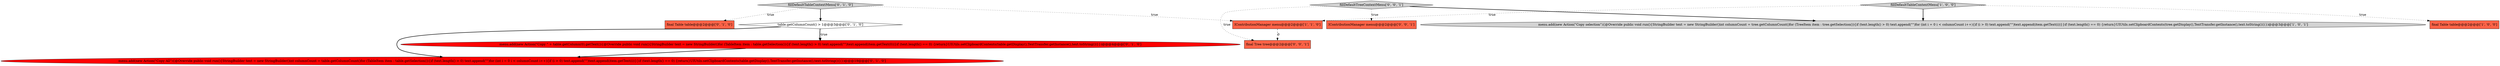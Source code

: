 digraph {
5 [style = filled, label = "menu.add(new Action(\"Copy All\"){@Override public void run(){StringBuilder text = new StringBuilder()int columnCount = table.getColumnCount()for (TableItem item : table.getSelection()){if (text.length() > 0) text.append(\"\")for (int i = 0 i < columnCount i++){if (i > 0) text.append(\"\")text.append(item.getText(i))}}if (text.length() == 0) {return}UIUtils.setClipboardContents(table.getDisplay(),TextTransfer.getInstance(),text.toString())}})@@@19@@@['0', '1', '0']", fillcolor = red, shape = ellipse image = "AAA1AAABBB2BBB"];
11 [style = filled, label = "final Tree tree@@@2@@@['0', '0', '1']", fillcolor = tomato, shape = box image = "AAA0AAABBB3BBB"];
0 [style = filled, label = "final Table table@@@2@@@['1', '0', '0']", fillcolor = tomato, shape = box image = "AAA0AAABBB1BBB"];
3 [style = filled, label = "IContributionManager menu@@@2@@@['1', '1', '0']", fillcolor = tomato, shape = box image = "AAA0AAABBB1BBB"];
9 [style = filled, label = "fillDefaultTreeContextMenu['0', '0', '1']", fillcolor = lightgray, shape = diamond image = "AAA0AAABBB3BBB"];
6 [style = filled, label = "fillDefaultTableContextMenu['0', '1', '0']", fillcolor = lightgray, shape = diamond image = "AAA0AAABBB2BBB"];
2 [style = filled, label = "fillDefaultTableContextMenu['1', '0', '0']", fillcolor = lightgray, shape = diamond image = "AAA0AAABBB1BBB"];
7 [style = filled, label = "menu.add(new Action(\"Copy \" + table.getColumn(0).getText()){@Override public void run(){StringBuilder text = new StringBuilder()for (TableItem item : table.getSelection()){if (text.length() > 0) text.append(\"\")text.append(item.getText(0))}if (text.length() == 0) {return}UIUtils.setClipboardContents(table.getDisplay(),TextTransfer.getInstance(),text.toString())}})@@@4@@@['0', '1', '0']", fillcolor = red, shape = ellipse image = "AAA1AAABBB2BBB"];
8 [style = filled, label = "table.getColumnCount() > 1@@@3@@@['0', '1', '0']", fillcolor = white, shape = diamond image = "AAA0AAABBB2BBB"];
10 [style = filled, label = "IContributionManager menu@@@2@@@['0', '0', '1']", fillcolor = tomato, shape = box image = "AAA0AAABBB3BBB"];
1 [style = filled, label = "menu.add(new Action(\"Copy selection\"){@Override public void run(){StringBuilder text = new StringBuilder()int columnCount = tree.getColumnCount()for (TreeItem item : tree.getSelection()){if (text.length() > 0) text.append(\"\")for (int i = 0 i < columnCount i++){if (i > 0) text.append(\"\")text.append(item.getText(i))}}if (text.length() == 0) {return}UIUtils.setClipboardContents(tree.getDisplay(),TextTransfer.getInstance(),text.toString())}})@@@3@@@['1', '0', '1']", fillcolor = lightgray, shape = ellipse image = "AAA0AAABBB1BBB"];
4 [style = filled, label = "final Table table@@@2@@@['0', '1', '0']", fillcolor = tomato, shape = box image = "AAA0AAABBB2BBB"];
2->3 [style = dotted, label="true"];
8->7 [style = bold, label=""];
6->8 [style = bold, label=""];
8->7 [style = dotted, label="true"];
7->5 [style = bold, label=""];
2->0 [style = dotted, label="true"];
6->4 [style = dotted, label="true"];
6->3 [style = dotted, label="true"];
8->5 [style = bold, label=""];
9->10 [style = dotted, label="true"];
9->1 [style = bold, label=""];
2->1 [style = bold, label=""];
3->11 [style = dashed, label="0"];
9->11 [style = dotted, label="true"];
}
